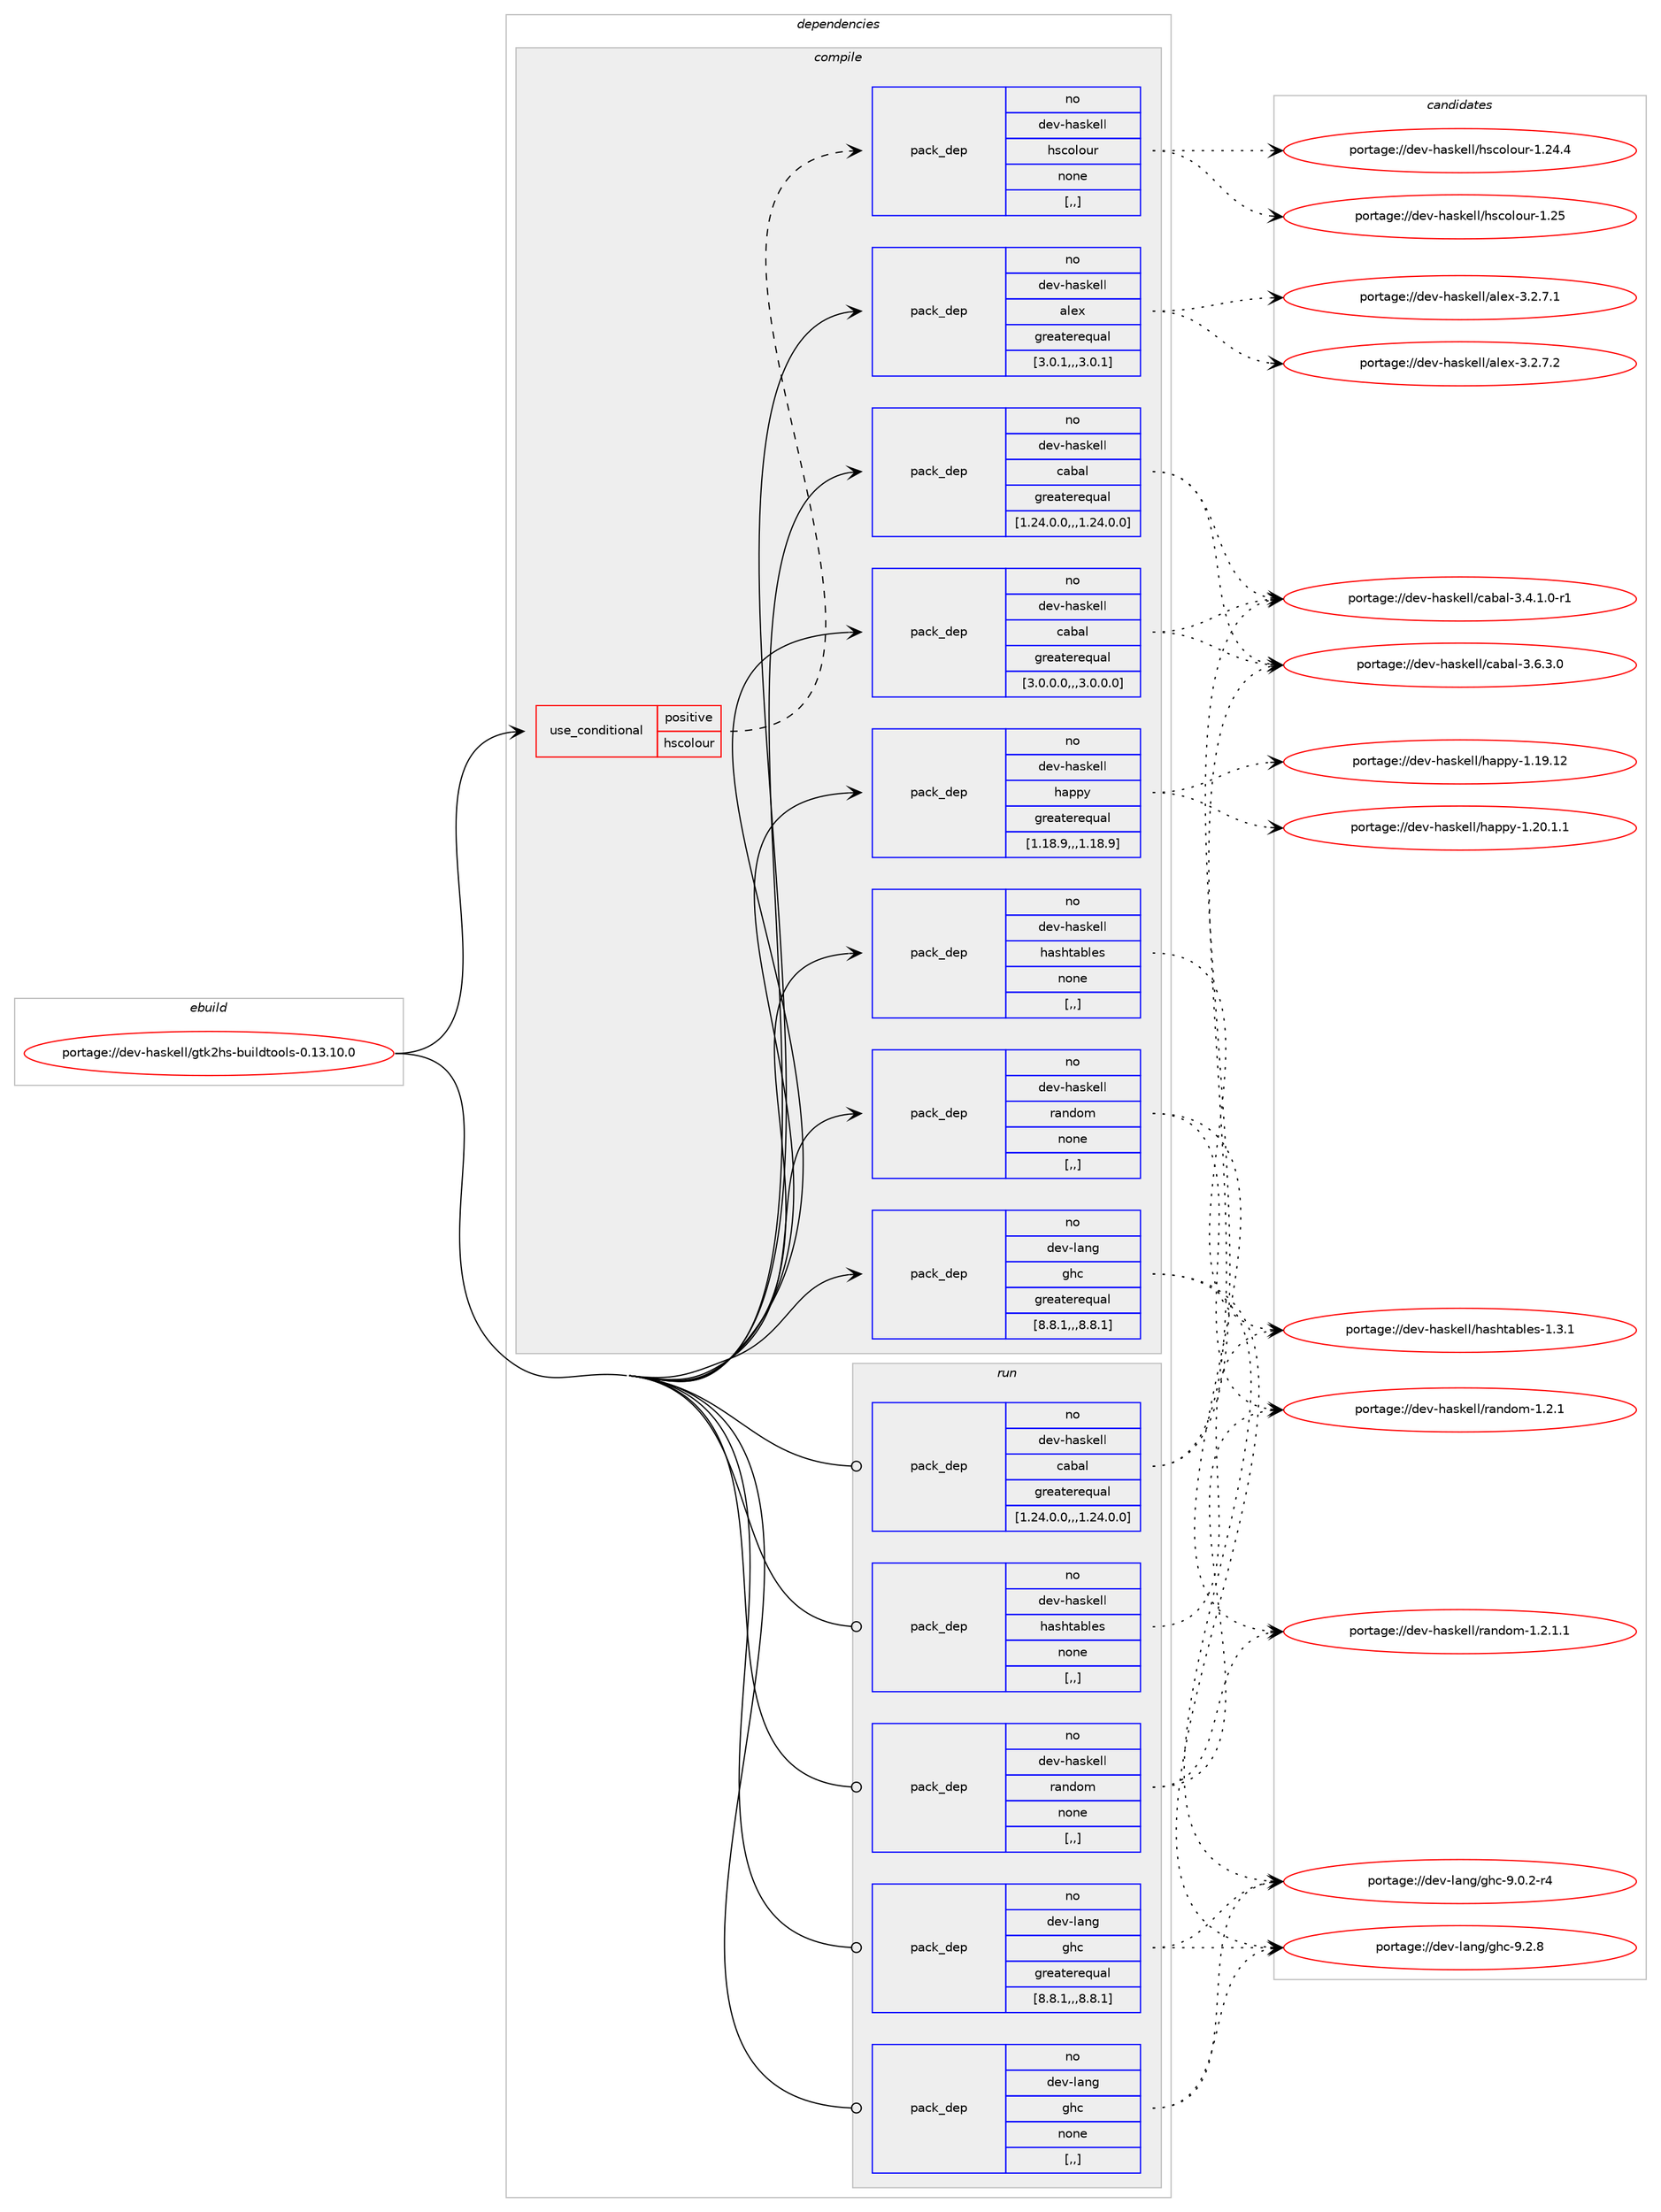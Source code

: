 digraph prolog {

# *************
# Graph options
# *************

newrank=true;
concentrate=true;
compound=true;
graph [rankdir=LR,fontname=Helvetica,fontsize=10,ranksep=1.5];#, ranksep=2.5, nodesep=0.2];
edge  [arrowhead=vee];
node  [fontname=Helvetica,fontsize=10];

# **********
# The ebuild
# **********

subgraph cluster_leftcol {
color=gray;
rank=same;
label=<<i>ebuild</i>>;
id [label="portage://dev-haskell/gtk2hs-buildtools-0.13.10.0", color=red, width=4, href="../dev-haskell/gtk2hs-buildtools-0.13.10.0.svg"];
}

# ****************
# The dependencies
# ****************

subgraph cluster_midcol {
color=gray;
label=<<i>dependencies</i>>;
subgraph cluster_compile {
fillcolor="#eeeeee";
style=filled;
label=<<i>compile</i>>;
subgraph cond19845 {
dependency78510 [label=<<TABLE BORDER="0" CELLBORDER="1" CELLSPACING="0" CELLPADDING="4"><TR><TD ROWSPAN="3" CELLPADDING="10">use_conditional</TD></TR><TR><TD>positive</TD></TR><TR><TD>hscolour</TD></TR></TABLE>>, shape=none, color=red];
subgraph pack57716 {
dependency78511 [label=<<TABLE BORDER="0" CELLBORDER="1" CELLSPACING="0" CELLPADDING="4" WIDTH="220"><TR><TD ROWSPAN="6" CELLPADDING="30">pack_dep</TD></TR><TR><TD WIDTH="110">no</TD></TR><TR><TD>dev-haskell</TD></TR><TR><TD>hscolour</TD></TR><TR><TD>none</TD></TR><TR><TD>[,,]</TD></TR></TABLE>>, shape=none, color=blue];
}
dependency78510:e -> dependency78511:w [weight=20,style="dashed",arrowhead="vee"];
}
id:e -> dependency78510:w [weight=20,style="solid",arrowhead="vee"];
subgraph pack57717 {
dependency78512 [label=<<TABLE BORDER="0" CELLBORDER="1" CELLSPACING="0" CELLPADDING="4" WIDTH="220"><TR><TD ROWSPAN="6" CELLPADDING="30">pack_dep</TD></TR><TR><TD WIDTH="110">no</TD></TR><TR><TD>dev-haskell</TD></TR><TR><TD>alex</TD></TR><TR><TD>greaterequal</TD></TR><TR><TD>[3.0.1,,,3.0.1]</TD></TR></TABLE>>, shape=none, color=blue];
}
id:e -> dependency78512:w [weight=20,style="solid",arrowhead="vee"];
subgraph pack57718 {
dependency78513 [label=<<TABLE BORDER="0" CELLBORDER="1" CELLSPACING="0" CELLPADDING="4" WIDTH="220"><TR><TD ROWSPAN="6" CELLPADDING="30">pack_dep</TD></TR><TR><TD WIDTH="110">no</TD></TR><TR><TD>dev-haskell</TD></TR><TR><TD>cabal</TD></TR><TR><TD>greaterequal</TD></TR><TR><TD>[1.24.0.0,,,1.24.0.0]</TD></TR></TABLE>>, shape=none, color=blue];
}
id:e -> dependency78513:w [weight=20,style="solid",arrowhead="vee"];
subgraph pack57719 {
dependency78514 [label=<<TABLE BORDER="0" CELLBORDER="1" CELLSPACING="0" CELLPADDING="4" WIDTH="220"><TR><TD ROWSPAN="6" CELLPADDING="30">pack_dep</TD></TR><TR><TD WIDTH="110">no</TD></TR><TR><TD>dev-haskell</TD></TR><TR><TD>cabal</TD></TR><TR><TD>greaterequal</TD></TR><TR><TD>[3.0.0.0,,,3.0.0.0]</TD></TR></TABLE>>, shape=none, color=blue];
}
id:e -> dependency78514:w [weight=20,style="solid",arrowhead="vee"];
subgraph pack57720 {
dependency78515 [label=<<TABLE BORDER="0" CELLBORDER="1" CELLSPACING="0" CELLPADDING="4" WIDTH="220"><TR><TD ROWSPAN="6" CELLPADDING="30">pack_dep</TD></TR><TR><TD WIDTH="110">no</TD></TR><TR><TD>dev-haskell</TD></TR><TR><TD>happy</TD></TR><TR><TD>greaterequal</TD></TR><TR><TD>[1.18.9,,,1.18.9]</TD></TR></TABLE>>, shape=none, color=blue];
}
id:e -> dependency78515:w [weight=20,style="solid",arrowhead="vee"];
subgraph pack57721 {
dependency78516 [label=<<TABLE BORDER="0" CELLBORDER="1" CELLSPACING="0" CELLPADDING="4" WIDTH="220"><TR><TD ROWSPAN="6" CELLPADDING="30">pack_dep</TD></TR><TR><TD WIDTH="110">no</TD></TR><TR><TD>dev-haskell</TD></TR><TR><TD>hashtables</TD></TR><TR><TD>none</TD></TR><TR><TD>[,,]</TD></TR></TABLE>>, shape=none, color=blue];
}
id:e -> dependency78516:w [weight=20,style="solid",arrowhead="vee"];
subgraph pack57722 {
dependency78517 [label=<<TABLE BORDER="0" CELLBORDER="1" CELLSPACING="0" CELLPADDING="4" WIDTH="220"><TR><TD ROWSPAN="6" CELLPADDING="30">pack_dep</TD></TR><TR><TD WIDTH="110">no</TD></TR><TR><TD>dev-haskell</TD></TR><TR><TD>random</TD></TR><TR><TD>none</TD></TR><TR><TD>[,,]</TD></TR></TABLE>>, shape=none, color=blue];
}
id:e -> dependency78517:w [weight=20,style="solid",arrowhead="vee"];
subgraph pack57723 {
dependency78518 [label=<<TABLE BORDER="0" CELLBORDER="1" CELLSPACING="0" CELLPADDING="4" WIDTH="220"><TR><TD ROWSPAN="6" CELLPADDING="30">pack_dep</TD></TR><TR><TD WIDTH="110">no</TD></TR><TR><TD>dev-lang</TD></TR><TR><TD>ghc</TD></TR><TR><TD>greaterequal</TD></TR><TR><TD>[8.8.1,,,8.8.1]</TD></TR></TABLE>>, shape=none, color=blue];
}
id:e -> dependency78518:w [weight=20,style="solid",arrowhead="vee"];
}
subgraph cluster_compileandrun {
fillcolor="#eeeeee";
style=filled;
label=<<i>compile and run</i>>;
}
subgraph cluster_run {
fillcolor="#eeeeee";
style=filled;
label=<<i>run</i>>;
subgraph pack57724 {
dependency78519 [label=<<TABLE BORDER="0" CELLBORDER="1" CELLSPACING="0" CELLPADDING="4" WIDTH="220"><TR><TD ROWSPAN="6" CELLPADDING="30">pack_dep</TD></TR><TR><TD WIDTH="110">no</TD></TR><TR><TD>dev-haskell</TD></TR><TR><TD>cabal</TD></TR><TR><TD>greaterequal</TD></TR><TR><TD>[1.24.0.0,,,1.24.0.0]</TD></TR></TABLE>>, shape=none, color=blue];
}
id:e -> dependency78519:w [weight=20,style="solid",arrowhead="odot"];
subgraph pack57725 {
dependency78520 [label=<<TABLE BORDER="0" CELLBORDER="1" CELLSPACING="0" CELLPADDING="4" WIDTH="220"><TR><TD ROWSPAN="6" CELLPADDING="30">pack_dep</TD></TR><TR><TD WIDTH="110">no</TD></TR><TR><TD>dev-haskell</TD></TR><TR><TD>hashtables</TD></TR><TR><TD>none</TD></TR><TR><TD>[,,]</TD></TR></TABLE>>, shape=none, color=blue];
}
id:e -> dependency78520:w [weight=20,style="solid",arrowhead="odot"];
subgraph pack57726 {
dependency78521 [label=<<TABLE BORDER="0" CELLBORDER="1" CELLSPACING="0" CELLPADDING="4" WIDTH="220"><TR><TD ROWSPAN="6" CELLPADDING="30">pack_dep</TD></TR><TR><TD WIDTH="110">no</TD></TR><TR><TD>dev-haskell</TD></TR><TR><TD>random</TD></TR><TR><TD>none</TD></TR><TR><TD>[,,]</TD></TR></TABLE>>, shape=none, color=blue];
}
id:e -> dependency78521:w [weight=20,style="solid",arrowhead="odot"];
subgraph pack57727 {
dependency78522 [label=<<TABLE BORDER="0" CELLBORDER="1" CELLSPACING="0" CELLPADDING="4" WIDTH="220"><TR><TD ROWSPAN="6" CELLPADDING="30">pack_dep</TD></TR><TR><TD WIDTH="110">no</TD></TR><TR><TD>dev-lang</TD></TR><TR><TD>ghc</TD></TR><TR><TD>greaterequal</TD></TR><TR><TD>[8.8.1,,,8.8.1]</TD></TR></TABLE>>, shape=none, color=blue];
}
id:e -> dependency78522:w [weight=20,style="solid",arrowhead="odot"];
subgraph pack57728 {
dependency78523 [label=<<TABLE BORDER="0" CELLBORDER="1" CELLSPACING="0" CELLPADDING="4" WIDTH="220"><TR><TD ROWSPAN="6" CELLPADDING="30">pack_dep</TD></TR><TR><TD WIDTH="110">no</TD></TR><TR><TD>dev-lang</TD></TR><TR><TD>ghc</TD></TR><TR><TD>none</TD></TR><TR><TD>[,,]</TD></TR></TABLE>>, shape=none, color=blue];
}
id:e -> dependency78523:w [weight=20,style="solid",arrowhead="odot"];
}
}

# **************
# The candidates
# **************

subgraph cluster_choices {
rank=same;
color=gray;
label=<<i>candidates</i>>;

subgraph choice57716 {
color=black;
nodesep=1;
choice1001011184510497115107101108108471041159911110811111711445494650524652 [label="portage://dev-haskell/hscolour-1.24.4", color=red, width=4,href="../dev-haskell/hscolour-1.24.4.svg"];
choice100101118451049711510710110810847104115991111081111171144549465053 [label="portage://dev-haskell/hscolour-1.25", color=red, width=4,href="../dev-haskell/hscolour-1.25.svg"];
dependency78511:e -> choice1001011184510497115107101108108471041159911110811111711445494650524652:w [style=dotted,weight="100"];
dependency78511:e -> choice100101118451049711510710110810847104115991111081111171144549465053:w [style=dotted,weight="100"];
}
subgraph choice57717 {
color=black;
nodesep=1;
choice100101118451049711510710110810847971081011204551465046554649 [label="portage://dev-haskell/alex-3.2.7.1", color=red, width=4,href="../dev-haskell/alex-3.2.7.1.svg"];
choice100101118451049711510710110810847971081011204551465046554650 [label="portage://dev-haskell/alex-3.2.7.2", color=red, width=4,href="../dev-haskell/alex-3.2.7.2.svg"];
dependency78512:e -> choice100101118451049711510710110810847971081011204551465046554649:w [style=dotted,weight="100"];
dependency78512:e -> choice100101118451049711510710110810847971081011204551465046554650:w [style=dotted,weight="100"];
}
subgraph choice57718 {
color=black;
nodesep=1;
choice1001011184510497115107101108108479997989710845514652464946484511449 [label="portage://dev-haskell/cabal-3.4.1.0-r1", color=red, width=4,href="../dev-haskell/cabal-3.4.1.0-r1.svg"];
choice100101118451049711510710110810847999798971084551465446514648 [label="portage://dev-haskell/cabal-3.6.3.0", color=red, width=4,href="../dev-haskell/cabal-3.6.3.0.svg"];
dependency78513:e -> choice1001011184510497115107101108108479997989710845514652464946484511449:w [style=dotted,weight="100"];
dependency78513:e -> choice100101118451049711510710110810847999798971084551465446514648:w [style=dotted,weight="100"];
}
subgraph choice57719 {
color=black;
nodesep=1;
choice1001011184510497115107101108108479997989710845514652464946484511449 [label="portage://dev-haskell/cabal-3.4.1.0-r1", color=red, width=4,href="../dev-haskell/cabal-3.4.1.0-r1.svg"];
choice100101118451049711510710110810847999798971084551465446514648 [label="portage://dev-haskell/cabal-3.6.3.0", color=red, width=4,href="../dev-haskell/cabal-3.6.3.0.svg"];
dependency78514:e -> choice1001011184510497115107101108108479997989710845514652464946484511449:w [style=dotted,weight="100"];
dependency78514:e -> choice100101118451049711510710110810847999798971084551465446514648:w [style=dotted,weight="100"];
}
subgraph choice57720 {
color=black;
nodesep=1;
choice100101118451049711510710110810847104971121121214549464957464950 [label="portage://dev-haskell/happy-1.19.12", color=red, width=4,href="../dev-haskell/happy-1.19.12.svg"];
choice10010111845104971151071011081084710497112112121454946504846494649 [label="portage://dev-haskell/happy-1.20.1.1", color=red, width=4,href="../dev-haskell/happy-1.20.1.1.svg"];
dependency78515:e -> choice100101118451049711510710110810847104971121121214549464957464950:w [style=dotted,weight="100"];
dependency78515:e -> choice10010111845104971151071011081084710497112112121454946504846494649:w [style=dotted,weight="100"];
}
subgraph choice57721 {
color=black;
nodesep=1;
choice100101118451049711510710110810847104971151041169798108101115454946514649 [label="portage://dev-haskell/hashtables-1.3.1", color=red, width=4,href="../dev-haskell/hashtables-1.3.1.svg"];
dependency78516:e -> choice100101118451049711510710110810847104971151041169798108101115454946514649:w [style=dotted,weight="100"];
}
subgraph choice57722 {
color=black;
nodesep=1;
choice10010111845104971151071011081084711497110100111109454946504649 [label="portage://dev-haskell/random-1.2.1", color=red, width=4,href="../dev-haskell/random-1.2.1.svg"];
choice100101118451049711510710110810847114971101001111094549465046494649 [label="portage://dev-haskell/random-1.2.1.1", color=red, width=4,href="../dev-haskell/random-1.2.1.1.svg"];
dependency78517:e -> choice10010111845104971151071011081084711497110100111109454946504649:w [style=dotted,weight="100"];
dependency78517:e -> choice100101118451049711510710110810847114971101001111094549465046494649:w [style=dotted,weight="100"];
}
subgraph choice57723 {
color=black;
nodesep=1;
choice100101118451089711010347103104994557464846504511452 [label="portage://dev-lang/ghc-9.0.2-r4", color=red, width=4,href="../dev-lang/ghc-9.0.2-r4.svg"];
choice10010111845108971101034710310499455746504656 [label="portage://dev-lang/ghc-9.2.8", color=red, width=4,href="../dev-lang/ghc-9.2.8.svg"];
dependency78518:e -> choice100101118451089711010347103104994557464846504511452:w [style=dotted,weight="100"];
dependency78518:e -> choice10010111845108971101034710310499455746504656:w [style=dotted,weight="100"];
}
subgraph choice57724 {
color=black;
nodesep=1;
choice1001011184510497115107101108108479997989710845514652464946484511449 [label="portage://dev-haskell/cabal-3.4.1.0-r1", color=red, width=4,href="../dev-haskell/cabal-3.4.1.0-r1.svg"];
choice100101118451049711510710110810847999798971084551465446514648 [label="portage://dev-haskell/cabal-3.6.3.0", color=red, width=4,href="../dev-haskell/cabal-3.6.3.0.svg"];
dependency78519:e -> choice1001011184510497115107101108108479997989710845514652464946484511449:w [style=dotted,weight="100"];
dependency78519:e -> choice100101118451049711510710110810847999798971084551465446514648:w [style=dotted,weight="100"];
}
subgraph choice57725 {
color=black;
nodesep=1;
choice100101118451049711510710110810847104971151041169798108101115454946514649 [label="portage://dev-haskell/hashtables-1.3.1", color=red, width=4,href="../dev-haskell/hashtables-1.3.1.svg"];
dependency78520:e -> choice100101118451049711510710110810847104971151041169798108101115454946514649:w [style=dotted,weight="100"];
}
subgraph choice57726 {
color=black;
nodesep=1;
choice10010111845104971151071011081084711497110100111109454946504649 [label="portage://dev-haskell/random-1.2.1", color=red, width=4,href="../dev-haskell/random-1.2.1.svg"];
choice100101118451049711510710110810847114971101001111094549465046494649 [label="portage://dev-haskell/random-1.2.1.1", color=red, width=4,href="../dev-haskell/random-1.2.1.1.svg"];
dependency78521:e -> choice10010111845104971151071011081084711497110100111109454946504649:w [style=dotted,weight="100"];
dependency78521:e -> choice100101118451049711510710110810847114971101001111094549465046494649:w [style=dotted,weight="100"];
}
subgraph choice57727 {
color=black;
nodesep=1;
choice100101118451089711010347103104994557464846504511452 [label="portage://dev-lang/ghc-9.0.2-r4", color=red, width=4,href="../dev-lang/ghc-9.0.2-r4.svg"];
choice10010111845108971101034710310499455746504656 [label="portage://dev-lang/ghc-9.2.8", color=red, width=4,href="../dev-lang/ghc-9.2.8.svg"];
dependency78522:e -> choice100101118451089711010347103104994557464846504511452:w [style=dotted,weight="100"];
dependency78522:e -> choice10010111845108971101034710310499455746504656:w [style=dotted,weight="100"];
}
subgraph choice57728 {
color=black;
nodesep=1;
choice100101118451089711010347103104994557464846504511452 [label="portage://dev-lang/ghc-9.0.2-r4", color=red, width=4,href="../dev-lang/ghc-9.0.2-r4.svg"];
choice10010111845108971101034710310499455746504656 [label="portage://dev-lang/ghc-9.2.8", color=red, width=4,href="../dev-lang/ghc-9.2.8.svg"];
dependency78523:e -> choice100101118451089711010347103104994557464846504511452:w [style=dotted,weight="100"];
dependency78523:e -> choice10010111845108971101034710310499455746504656:w [style=dotted,weight="100"];
}
}

}
